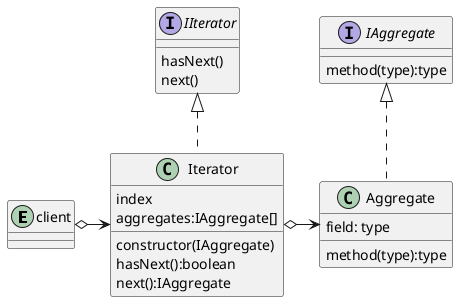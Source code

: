 @startuml Iterator
entity client {}

interface IIterator {
  hasNext()
  next()
}

interface IAggregate {
  method(type):type
}

class Aggregate {
  field: type
  method(type):type
}

class Iterator {
  index
  aggregates:IAggregate[]
  constructor(IAggregate)
  hasNext():boolean
  next():IAggregate
}

IAggregate <|.. Aggregate
IIterator <|.. Iterator
client o-> Iterator
Iterator o-> Aggregate 


@enduml